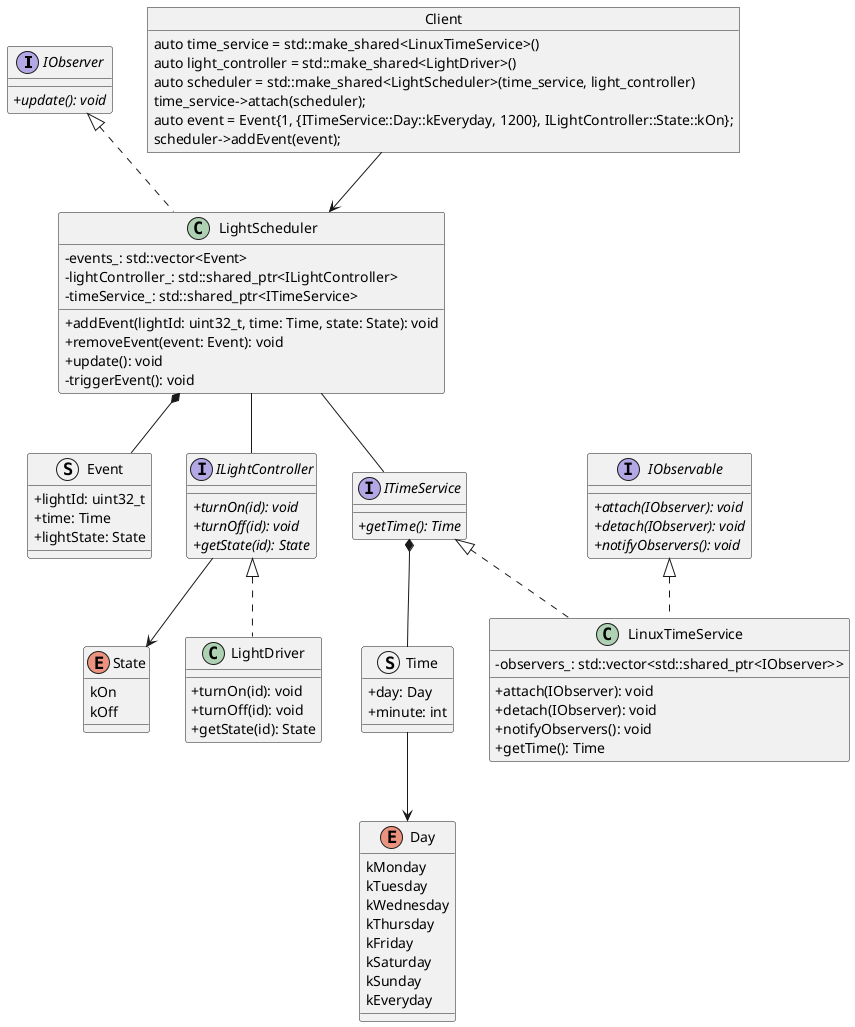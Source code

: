 @startuml
'https://plantuml.com/class-diagram
skinparam classAttributeIconSize 0

interface IObserver {
    +{abstract} update(): void
}

interface IObservable {
    +{abstract} attach(IObserver): void
    +{abstract} detach(IObserver): void
    +{abstract} notifyObservers(): void
}

struct Event {
    +lightId: uint32_t
    +time: Time
    +lightState: State
}

interface ILightController {
    +{abstract} turnOn(id): void
    +{abstract} turnOff(id): void
    +{abstract} getState(id): State
}

enum Day {
    kMonday
    kTuesday
    kWednesday
    kThursday
    kFriday
    kSaturday
    kSunday
    kEveryday
}

struct Time {
    +day: Day
    +minute: int
}

interface ITimeService {
    +{abstract} getTime(): Time
}

class LightScheduler implements IObserver {
    -events_: std::vector<Event>
    -lightController_: std::shared_ptr<ILightController>
    -timeService_: std::shared_ptr<ITimeService>
    +addEvent(lightId: uint32_t, time: Time, state: State): void
    +removeEvent(event: Event): void
    +update(): void
    -triggerEvent(): void
}

class LinuxTimeService implements ITimeService, IObservable {
    -observers_: std::vector<std::shared_ptr<IObserver>>
    +attach(IObserver): void
    +detach(IObserver): void
    +notifyObservers(): void
    +getTime(): Time
}

enum State {
    kOn
    kOff
}

class LightDriver implements ILightController {
    +turnOn(id): void
    +turnOff(id): void
    +getState(id): State
}

object Client {
    auto time_service = std::make_shared<LinuxTimeService>()
    auto light_controller = std::make_shared<LightDriver>()
    auto scheduler = std::make_shared<LightScheduler>(time_service, light_controller)
    time_service->attach(scheduler);
    auto event = Event{1, {ITimeService::Day::kEveryday, 1200}, ILightController::State::kOn};
    scheduler->addEvent(event);
}

Client --> LightScheduler

LightScheduler *-- Event
LightScheduler -- ILightController
LightScheduler -- ITimeService

Time --> Day
ITimeService *-- Time

ILightController --> State

@enduml